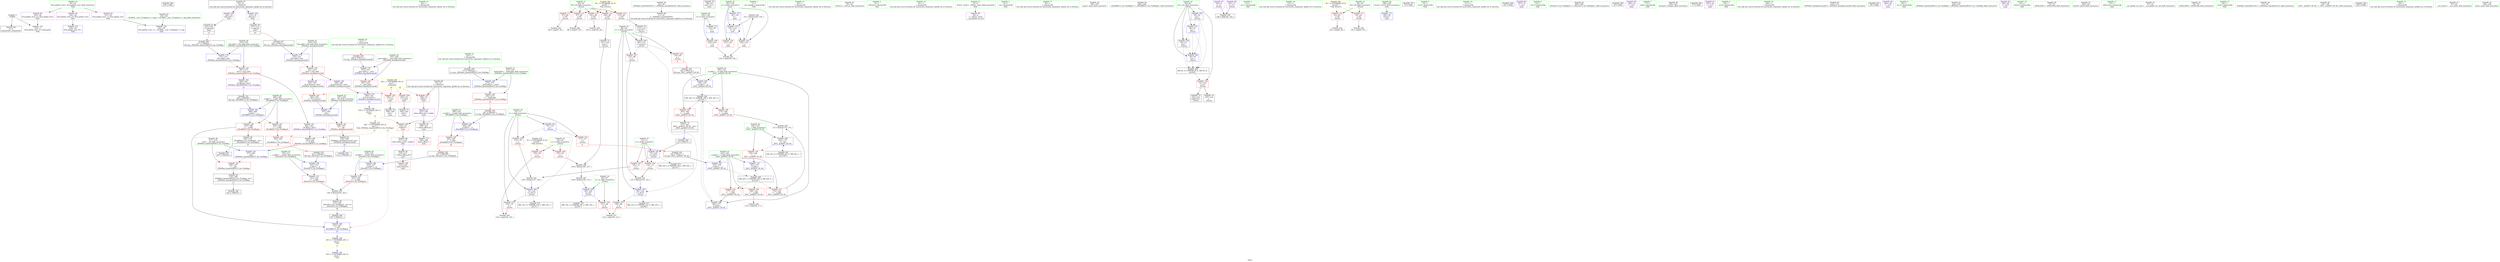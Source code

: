 digraph "SVFG" {
	label="SVFG";

	Node0x559c23ef0900 [shape=record,color=grey,label="{NodeID: 0\nNullPtr}"];
	Node0x559c23ef0900 -> Node0x559c23f0e1f0[style=solid];
	Node0x559c23ef0900 -> Node0x559c23f13c00[style=solid];
	Node0x559c23f39580 [shape=record,color=black,label="{NodeID: 346\n239 = PHI()\n}"];
	Node0x559c23f15080 [shape=record,color=blue,label="{NodeID: 180\n275\<--272\n__fmtfl.addr\<--__fmtfl\n_ZNSt8ios_base4setfESt13_Ios_Fmtflags\n}"];
	Node0x559c23f15080 -> Node0x559c23f132b0[style=dashed];
	Node0x559c23f0c310 [shape=record,color=purple,label="{NodeID: 97\n207\<--206\nvbase.offset.ptr\<--vtable\nmain\n}"];
	Node0x559c23f0c310 -> Node0x559c23f0ec70[style=solid];
	Node0x559c23efca30 [shape=record,color=green,label="{NodeID: 14\n82\<--1\n\<--dummyObj\nCan only get source location for instruction, argument, global var or function.}"];
	Node0x559c23f0ce70 [shape=record,color=red,label="{NodeID: 111\n87\<--60\n\<--Pd\n_Z3runv\n}"];
	Node0x559c23f0ce70 -> Node0x559c23f1aa20[style=solid];
	Node0x559c23f0b050 [shape=record,color=green,label="{NodeID: 28\n42\<--48\n_ZNSt8ios_base4InitD1Ev\<--_ZNSt8ios_base4InitD1Ev_field_insensitive\n}"];
	Node0x559c23f0b050 -> Node0x559c23f0e4f0[style=solid];
	Node0x559c23f12340 [shape=record,color=red,label="{NodeID: 125\n134\<--70\n\<--y\n_Z3runv\n}"];
	Node0x559c23f12340 -> Node0x559c23f1b4a0[style=solid];
	Node0x559c23f0bcd0 [shape=record,color=green,label="{NodeID: 42\n160\<--161\n__m.addr\<--__m.addr_field_insensitive\n_ZSt5__gcdIxET_S0_S0_\n}"];
	Node0x559c23f0bcd0 -> Node0x559c23f125b0[style=solid];
	Node0x559c23f0bcd0 -> Node0x559c23f12680[style=solid];
	Node0x559c23f0bcd0 -> Node0x559c23f14520[style=solid];
	Node0x559c23f0bcd0 -> Node0x559c23f14790[style=solid];
	Node0x559c23f12ea0 [shape=record,color=red,label="{NodeID: 139\n261\<--253\nthis1\<--this.addr\n_ZNSt8ios_base9precisionEl\n}"];
	Node0x559c23f12ea0 -> Node0x559c23f0c4b0[style=solid];
	Node0x559c23f12ea0 -> Node0x559c23f0c580[style=solid];
	Node0x559c23f0d940 [shape=record,color=green,label="{NodeID: 56\n273\<--274\nthis.addr\<--this.addr_field_insensitive\n_ZNSt8ios_base4setfESt13_Ios_Fmtflags\n}"];
	Node0x559c23f0d940 -> Node0x559c23f131e0[style=solid];
	Node0x559c23f0d940 -> Node0x559c23f14fb0[style=solid];
	Node0x559c23f13a00 [shape=record,color=blue,label="{NodeID: 153\n330\<--29\nllvm.global_ctors_0\<--\nGlob }"];
	Node0x559c23f0e5f0 [shape=record,color=black,label="{NodeID: 70\n188\<--95\nmain_ret\<--\nmain\n}"];
	Node0x559c23f1a2a0 [shape=record,color=grey,label="{NodeID: 250\n231 = Binary(230, 232, )\n}"];
	Node0x559c23f1a2a0 -> Node0x559c23f14ba0[style=solid];
	Node0x559c23f145f0 [shape=record,color=blue,label="{NodeID: 167\n162\<--159\n__n.addr\<--__n\n_ZSt5__gcdIxET_S0_S0_\n}"];
	Node0x559c23f145f0 -> Node0x559c23f25a40[style=dashed];
	Node0x559c23f0f150 [shape=record,color=black,label="{NodeID: 84\n295\<--310\n_ZStoRRSt13_Ios_FmtflagsS__ret\<--\n_ZStoRRSt13_Ios_FmtflagsS_\n|{<s0>15}}"];
	Node0x559c23f0f150:s0 -> Node0x559c23f39650[style=solid,color=blue];
	Node0x559c23f08070 [shape=record,color=green,label="{NodeID: 1\n7\<--1\n__dso_handle\<--dummyObj\nGlob }"];
	Node0x559c23f39650 [shape=record,color=black,label="{NodeID: 347\n287 = PHI(295, )\n}"];
	Node0x559c23f15150 [shape=record,color=blue,label="{NodeID: 181\n277\<--283\n__old\<--\n_ZNSt8ios_base4setfESt13_Ios_Fmtflags\n}"];
	Node0x559c23f15150 -> Node0x559c23f13380[style=dashed];
	Node0x559c23f0c3e0 [shape=record,color=purple,label="{NodeID: 98\n217\<--216\nvbase.offset.ptr4\<--vtable3\nmain\n}"];
	Node0x559c23f0c3e0 -> Node0x559c23f0ee10[style=solid];
	Node0x559c23f0a390 [shape=record,color=green,label="{NodeID: 15\n85\<--1\n\<--dummyObj\nCan only get source location for instruction, argument, global var or function.}"];
	Node0x559c23f0cf40 [shape=record,color=red,label="{NodeID: 112\n97\<--60\n\<--Pd\n_Z3runv\n}"];
	Node0x559c23f0cf40 -> Node0x559c23f1b1a0[style=solid];
	Node0x559c23f0b150 [shape=record,color=green,label="{NodeID: 29\n55\<--56\n_Z3runv\<--_Z3runv_field_insensitive\n}"];
	Node0x559c23f12410 [shape=record,color=red,label="{NodeID: 126\n122\<--72\n\<--z\n_Z3runv\n}"];
	Node0x559c23f12410 -> Node0x559c23f1a420[style=solid];
	Node0x559c23f0bda0 [shape=record,color=green,label="{NodeID: 43\n162\<--163\n__n.addr\<--__n.addr_field_insensitive\n_ZSt5__gcdIxET_S0_S0_\n}"];
	Node0x559c23f0bda0 -> Node0x559c23f12750[style=solid];
	Node0x559c23f0bda0 -> Node0x559c23f12820[style=solid];
	Node0x559c23f0bda0 -> Node0x559c23f128f0[style=solid];
	Node0x559c23f0bda0 -> Node0x559c23f145f0[style=solid];
	Node0x559c23f0bda0 -> Node0x559c23f14860[style=solid];
	Node0x559c23f12f70 [shape=record,color=red,label="{NodeID: 140\n265\<--255\n\<--__prec.addr\n_ZNSt8ios_base9precisionEl\n}"];
	Node0x559c23f12f70 -> Node0x559c23f14ee0[style=solid];
	Node0x559c23f0da10 [shape=record,color=green,label="{NodeID: 57\n275\<--276\n__fmtfl.addr\<--__fmtfl.addr_field_insensitive\n_ZNSt8ios_base4setfESt13_Ios_Fmtflags\n}"];
	Node0x559c23f0da10 -> Node0x559c23f132b0[style=solid];
	Node0x559c23f0da10 -> Node0x559c23f15080[style=solid];
	Node0x559c23f13b00 [shape=record,color=blue,label="{NodeID: 154\n331\<--30\nllvm.global_ctors_1\<--_GLOBAL__sub_I_Progbeat_0_1.cpp\nGlob }"];
	Node0x559c23f0e6c0 [shape=record,color=black,label="{NodeID: 71\n107\<--106\nconv\<--\n_Z3runv\n}"];
	Node0x559c23f0e6c0 -> Node0x559c23f19fa0[style=solid];
	Node0x559c23f2d130 [shape=record,color=yellow,style=double,label="{NodeID: 334\n24V_2 = CSCHI(MR_24V_1)\npts\{1 \}\nCS[]|{|<s1>11}}"];
	Node0x559c23f2d130 -> Node0x559c23f0cc00[style=dashed];
	Node0x559c23f2d130:s1 -> Node0x559c23f27d40[style=dashed,color=red];
	Node0x559c23f1a420 [shape=record,color=grey,label="{NodeID: 251\n124 = Binary(123, 122, )\n}"];
	Node0x559c23f1a420 -> Node0x559c23f142b0[style=solid];
	Node0x559c23f146c0 [shape=record,color=blue,label="{NodeID: 168\n164\<--175\n__t\<--rem\n_ZSt5__gcdIxET_S0_S0_\n}"];
	Node0x559c23f146c0 -> Node0x559c23f129c0[style=dashed];
	Node0x559c23f146c0 -> Node0x559c23f25540[style=dashed];
	Node0x559c23f0f220 [shape=record,color=black,label="{NodeID: 85\n313\<--324\n_ZStorSt13_Ios_FmtflagsS__ret\<--or\n_ZStorSt13_Ios_FmtflagsS_\n|{<s0>16}}"];
	Node0x559c23f0f220:s0 -> Node0x559c23f39910[style=solid,color=blue];
	Node0x559c23f08100 [shape=record,color=green,label="{NodeID: 2\n8\<--1\n_ZSt3cin\<--dummyObj\nGlob }"];
	Node0x559c23f39910 [shape=record,color=black,label="{NodeID: 348\n307 = PHI(313, )\n}"];
	Node0x559c23f39910 -> Node0x559c23f153c0[style=solid];
	Node0x559c23f15220 [shape=record,color=blue,label="{NodeID: 182\n298\<--296\n__a.addr\<--__a\n_ZStoRRSt13_Ios_FmtflagsS_\n}"];
	Node0x559c23f15220 -> Node0x559c23f13520[style=dashed];
	Node0x559c23f15220 -> Node0x559c23f135f0[style=dashed];
	Node0x559c23f0c4b0 [shape=record,color=purple,label="{NodeID: 99\n262\<--261\n_M_precision\<--this1\n_ZNSt8ios_base9precisionEl\n}"];
	Node0x559c23f0c4b0 -> Node0x559c23f13110[style=solid];
	Node0x559c23f0a450 [shape=record,color=green,label="{NodeID: 16\n91\<--1\n\<--dummyObj\nCan only get source location for instruction, argument, global var or function.}"];
	Node0x559c23f28b00 [shape=record,color=yellow,style=double,label="{NodeID: 279\n2V_1 = ENCHI(MR_2V_0)\npts\{59 \}\nFun[_Z3runv]}"];
	Node0x559c23f28b00 -> Node0x559c23f0ccd0[style=dashed];
	Node0x559c23f28b00 -> Node0x559c23f0cda0[style=dashed];
	Node0x559c23f0d010 [shape=record,color=red,label="{NodeID: 113\n102\<--60\n\<--Pd\n_Z3runv\n}"];
	Node0x559c23f0d010 -> Node0x559c23f1b020[style=solid];
	Node0x559c23f0b250 [shape=record,color=green,label="{NodeID: 30\n58\<--59\nn\<--n_field_insensitive\n_Z3runv\n}"];
	Node0x559c23f0b250 -> Node0x559c23f0ccd0[style=solid];
	Node0x559c23f0b250 -> Node0x559c23f0cda0[style=solid];
	Node0x559c23f29fe0 [shape=record,color=yellow,style=double,label="{NodeID: 293\n24V_1 = ENCHI(MR_24V_0)\npts\{1 \}\nFun[main]|{|<s3>10|<s4>10}}"];
	Node0x559c23f29fe0 -> Node0x559c23f0c990[style=dashed];
	Node0x559c23f29fe0 -> Node0x559c23f0ca60[style=dashed];
	Node0x559c23f29fe0 -> Node0x559c23f0cb30[style=dashed];
	Node0x559c23f29fe0:s3 -> Node0x559c23f13110[style=dashed,color=red];
	Node0x559c23f29fe0:s4 -> Node0x559c23f14ee0[style=dashed,color=red];
	Node0x559c23f124e0 [shape=record,color=red,label="{NodeID: 127\n126\<--72\n\<--z\n_Z3runv\n}"];
	Node0x559c23f124e0 -> Node0x559c23f1a5a0[style=solid];
	Node0x559c23f0be70 [shape=record,color=green,label="{NodeID: 44\n164\<--165\n__t\<--__t_field_insensitive\n_ZSt5__gcdIxET_S0_S0_\n}"];
	Node0x559c23f0be70 -> Node0x559c23f129c0[style=solid];
	Node0x559c23f0be70 -> Node0x559c23f146c0[style=solid];
	Node0x559c23f13040 [shape=record,color=red,label="{NodeID: 141\n268\<--257\n\<--__old\n_ZNSt8ios_base9precisionEl\n}"];
	Node0x559c23f13040 -> Node0x559c23f0efb0[style=solid];
	Node0x559c23f0dae0 [shape=record,color=green,label="{NodeID: 58\n277\<--278\n__old\<--__old_field_insensitive\n_ZNSt8ios_base4setfESt13_Ios_Fmtflags\n}"];
	Node0x559c23f0dae0 -> Node0x559c23f13380[style=solid];
	Node0x559c23f0dae0 -> Node0x559c23f15150[style=solid];
	Node0x559c23f13c00 [shape=record,color=blue, style = dotted,label="{NodeID: 155\n332\<--3\nllvm.global_ctors_2\<--dummyVal\nGlob }"];
	Node0x559c23f0e790 [shape=record,color=black,label="{NodeID: 72\n113\<--112\nconv10\<--\n_Z3runv\n}"];
	Node0x559c23f0e790 -> Node0x559c23f14040[style=solid];
	Node0x559c23f2d290 [shape=record,color=yellow,style=double,label="{NodeID: 335\n24V_3 = CSCHI(MR_24V_2)\npts\{1 \}\nCS[]}"];
	Node0x559c23f1a5a0 [shape=record,color=grey,label="{NodeID: 252\n128 = Binary(127, 126, )\n}"];
	Node0x559c23f1a5a0 -> Node0x559c23f14380[style=solid];
	Node0x559c23f14790 [shape=record,color=blue,label="{NodeID: 169\n160\<--177\n__m.addr\<--\n_ZSt5__gcdIxET_S0_S0_\n}"];
	Node0x559c23f14790 -> Node0x559c23f25040[style=dashed];
	Node0x559c23f0f2f0 [shape=record,color=purple,label="{NodeID: 86\n39\<--4\n\<--_ZStL8__ioinit\n__cxx_global_var_init\n}"];
	Node0x559c23f083b0 [shape=record,color=green,label="{NodeID: 3\n9\<--1\n.str\<--dummyObj\nGlob }"];
	Node0x559c23f39a70 [shape=record,color=black,label="{NodeID: 349\n271 = PHI(221, )\n0th arg _ZNSt8ios_base4setfESt13_Ios_Fmtflags }"];
	Node0x559c23f39a70 -> Node0x559c23f14fb0[style=solid];
	Node0x559c23f25040 [shape=record,color=black,label="{NodeID: 266\nMR_18V_3 = PHI(MR_18V_4, MR_18V_2, )\npts\{161 \}\n}"];
	Node0x559c23f25040 -> Node0x559c23f125b0[style=dashed];
	Node0x559c23f25040 -> Node0x559c23f12680[style=dashed];
	Node0x559c23f25040 -> Node0x559c23f14790[style=dashed];
	Node0x559c23f152f0 [shape=record,color=blue,label="{NodeID: 183\n300\<--297\n__b.addr\<--__b\n_ZStoRRSt13_Ios_FmtflagsS_\n}"];
	Node0x559c23f152f0 -> Node0x559c23f136c0[style=dashed];
	Node0x559c23f0c580 [shape=record,color=purple,label="{NodeID: 100\n266\<--261\n_M_precision2\<--this1\n_ZNSt8ios_base9precisionEl\n}"];
	Node0x559c23f0c580 -> Node0x559c23f14ee0[style=solid];
	Node0x559c23f0a550 [shape=record,color=green,label="{NodeID: 17\n95\<--1\n\<--dummyObj\nCan only get source location for instruction, argument, global var or function.}"];
	Node0x559c23f29420 [shape=record,color=yellow,style=double,label="{NodeID: 280\n4V_1 = ENCHI(MR_4V_0)\npts\{61 \}\nFun[_Z3runv]}"];
	Node0x559c23f29420 -> Node0x559c23f0ce70[style=dashed];
	Node0x559c23f29420 -> Node0x559c23f0cf40[style=dashed];
	Node0x559c23f29420 -> Node0x559c23f0d010[style=dashed];
	Node0x559c23f29420 -> Node0x559c23f0d0e0[style=dashed];
	Node0x559c23f29420 -> Node0x559c23f11b60[style=dashed];
	Node0x559c23f0d0e0 [shape=record,color=red,label="{NodeID: 114\n106\<--60\n\<--Pd\n_Z3runv\n}"];
	Node0x559c23f0d0e0 -> Node0x559c23f0e6c0[style=solid];
	Node0x559c23f0b320 [shape=record,color=green,label="{NodeID: 31\n60\<--61\nPd\<--Pd_field_insensitive\n_Z3runv\n}"];
	Node0x559c23f0b320 -> Node0x559c23f0ce70[style=solid];
	Node0x559c23f0b320 -> Node0x559c23f0cf40[style=solid];
	Node0x559c23f0b320 -> Node0x559c23f0d010[style=solid];
	Node0x559c23f0b320 -> Node0x559c23f0d0e0[style=solid];
	Node0x559c23f0b320 -> Node0x559c23f11b60[style=solid];
	Node0x559c23f125b0 [shape=record,color=red,label="{NodeID: 128\n173\<--160\n\<--__m.addr\n_ZSt5__gcdIxET_S0_S0_\n}"];
	Node0x559c23f125b0 -> Node0x559c23f1a120[style=solid];
	Node0x559c23f0bf40 [shape=record,color=green,label="{NodeID: 45\n186\<--187\nmain\<--main_field_insensitive\n}"];
	Node0x559c23f13110 [shape=record,color=red,label="{NodeID: 142\n263\<--262\n\<--_M_precision\n_ZNSt8ios_base9precisionEl\n}"];
	Node0x559c23f13110 -> Node0x559c23f14e10[style=solid];
	Node0x559c23f0dbb0 [shape=record,color=green,label="{NodeID: 59\n288\<--289\n_ZStoRRSt13_Ios_FmtflagsS_\<--_ZStoRRSt13_Ios_FmtflagsS__field_insensitive\n}"];
	Node0x559c23f13d00 [shape=record,color=blue,label="{NodeID: 156\n64\<--82\nres\<--\n_Z3runv\n}"];
	Node0x559c23f13d00 -> Node0x559c23f13dd0[style=dashed];
	Node0x559c23f13d00 -> Node0x559c23f13ea0[style=dashed];
	Node0x559c23f13d00 -> Node0x559c23f14450[style=dashed];
	Node0x559c23f13d00 -> Node0x559c23f25f40[style=dashed];
	Node0x559c23f0e860 [shape=record,color=black,label="{NodeID: 73\n142\<--141\ntobool19\<--\n_Z3runv\n}"];
	Node0x559c23f2d3f0 [shape=record,color=yellow,style=double,label="{NodeID: 336\n24V_2 = CSCHI(MR_24V_1)\npts\{1 \}\nCS[]|{<s0>11}}"];
	Node0x559c23f2d3f0:s0 -> Node0x559c23f2d290[style=dashed,color=blue];
	Node0x559c23f1a720 [shape=record,color=grey,label="{NodeID: 253\n324 = Binary(322, 323, )\n}"];
	Node0x559c23f1a720 -> Node0x559c23f0f220[style=solid];
	Node0x559c23f14860 [shape=record,color=blue,label="{NodeID: 170\n162\<--179\n__n.addr\<--\n_ZSt5__gcdIxET_S0_S0_\n}"];
	Node0x559c23f14860 -> Node0x559c23f25a40[style=dashed];
	Node0x559c23f0f3c0 [shape=record,color=purple,label="{NodeID: 87\n144\<--9\n\<--.str\n_Z3runv\n}"];
	Node0x559c23f0f3c0 -> Node0x559c23c222e0[style=solid];
	Node0x559c23f08440 [shape=record,color=green,label="{NodeID: 4\n11\<--1\n.str.1\<--dummyObj\nGlob }"];
	Node0x559c23f39bb0 [shape=record,color=black,label="{NodeID: 350\n272 = PHI(223, )\n1st arg _ZNSt8ios_base4setfESt13_Ios_Fmtflags }"];
	Node0x559c23f39bb0 -> Node0x559c23f15080[style=solid];
	Node0x559c23f25540 [shape=record,color=black,label="{NodeID: 267\nMR_22V_2 = PHI(MR_22V_3, MR_22V_1, )\npts\{165 \}\n}"];
	Node0x559c23f25540 -> Node0x559c23f146c0[style=dashed];
	Node0x559c23f153c0 [shape=record,color=blue,label="{NodeID: 184\n310\<--307\n\<--call\n_ZStoRRSt13_Ios_FmtflagsS_\n|{<s0>15}}"];
	Node0x559c23f153c0:s0 -> Node0x559c23f2d3f0[style=dashed,color=blue];
	Node0x559c23f0c650 [shape=record,color=purple,label="{NodeID: 101\n282\<--281\n_M_flags\<--this1\n_ZNSt8ios_base4setfESt13_Ios_Fmtflags\n}"];
	Node0x559c23f0c650 -> Node0x559c23f13450[style=solid];
	Node0x559c23f0a650 [shape=record,color=green,label="{NodeID: 18\n110\<--1\n\<--dummyObj\nCan only get source location for instruction, argument, global var or function.}"];
	Node0x559c23f29500 [shape=record,color=yellow,style=double,label="{NodeID: 281\n6V_1 = ENCHI(MR_6V_0)\npts\{63 \}\nFun[_Z3runv]}"];
	Node0x559c23f29500 -> Node0x559c23f11bf0[style=dashed];
	Node0x559c23f29500 -> Node0x559c23f11cc0[style=dashed];
	Node0x559c23f11b60 [shape=record,color=red,label="{NodeID: 115\n112\<--60\n\<--Pd\n_Z3runv\n}"];
	Node0x559c23f11b60 -> Node0x559c23f0e790[style=solid];
	Node0x559c23f0b3f0 [shape=record,color=green,label="{NodeID: 32\n62\<--63\nPg\<--Pg_field_insensitive\n_Z3runv\n}"];
	Node0x559c23f0b3f0 -> Node0x559c23f11bf0[style=solid];
	Node0x559c23f0b3f0 -> Node0x559c23f11cc0[style=solid];
	Node0x559c23f12680 [shape=record,color=red,label="{NodeID: 129\n182\<--160\n\<--__m.addr\n_ZSt5__gcdIxET_S0_S0_\n}"];
	Node0x559c23f12680 -> Node0x559c23f0ea00[style=solid];
	Node0x559c23f0c040 [shape=record,color=green,label="{NodeID: 46\n189\<--190\nretval\<--retval_field_insensitive\nmain\n}"];
	Node0x559c23f0c040 -> Node0x559c23f14930[style=solid];
	Node0x559c23f131e0 [shape=record,color=red,label="{NodeID: 143\n281\<--273\nthis1\<--this.addr\n_ZNSt8ios_base4setfESt13_Ios_Fmtflags\n}"];
	Node0x559c23f131e0 -> Node0x559c23f0c650[style=solid];
	Node0x559c23f131e0 -> Node0x559c23f0c720[style=solid];
	Node0x559c23f0dcb0 [shape=record,color=green,label="{NodeID: 60\n298\<--299\n__a.addr\<--__a.addr_field_insensitive\n_ZStoRRSt13_Ios_FmtflagsS_\n}"];
	Node0x559c23f0dcb0 -> Node0x559c23f13520[style=solid];
	Node0x559c23f0dcb0 -> Node0x559c23f135f0[style=solid];
	Node0x559c23f0dcb0 -> Node0x559c23f15220[style=solid];
	Node0x559c23f13dd0 [shape=record,color=blue,label="{NodeID: 157\n64\<--91\nres\<--\n_Z3runv\n}"];
	Node0x559c23f13dd0 -> Node0x559c23f13ea0[style=dashed];
	Node0x559c23f13dd0 -> Node0x559c23f14450[style=dashed];
	Node0x559c23f13dd0 -> Node0x559c23f25f40[style=dashed];
	Node0x559c23f0e930 [shape=record,color=black,label="{NodeID: 74\n143\<--141\n\<--\n_Z3runv\n}"];
	Node0x559c23f37e80 [shape=record,color=black,label="{NodeID: 337\n74 = PHI()\n}"];
	Node0x559c23f1a8a0 [shape=record,color=grey,label="{NodeID: 254\n84 = cmp(83, 85, )\n}"];
	Node0x559c23f14930 [shape=record,color=blue,label="{NodeID: 171\n189\<--95\nretval\<--\nmain\n}"];
	Node0x559c23f0f490 [shape=record,color=purple,label="{NodeID: 88\n145\<--11\n\<--.str.1\n_Z3runv\n}"];
	Node0x559c23f0f490 -> Node0x559c23c222e0[style=solid];
	Node0x559c23f084d0 [shape=record,color=green,label="{NodeID: 5\n13\<--1\n.str.2\<--dummyObj\nGlob }"];
	Node0x559c23f39cf0 [shape=record,color=black,label="{NodeID: 351\n296 = PHI(286, )\n0th arg _ZStoRRSt13_Ios_FmtflagsS_ }"];
	Node0x559c23f39cf0 -> Node0x559c23f15220[style=solid];
	Node0x559c23f25a40 [shape=record,color=black,label="{NodeID: 268\nMR_20V_3 = PHI(MR_20V_4, MR_20V_2, )\npts\{163 \}\n}"];
	Node0x559c23f25a40 -> Node0x559c23f12750[style=dashed];
	Node0x559c23f25a40 -> Node0x559c23f12820[style=dashed];
	Node0x559c23f25a40 -> Node0x559c23f128f0[style=dashed];
	Node0x559c23f25a40 -> Node0x559c23f14860[style=dashed];
	Node0x559c23f15490 [shape=record,color=blue,label="{NodeID: 185\n316\<--314\n__a.addr\<--__a\n_ZStorSt13_Ios_FmtflagsS_\n}"];
	Node0x559c23f15490 -> Node0x559c23f13860[style=dashed];
	Node0x559c23f0c720 [shape=record,color=purple,label="{NodeID: 102\n286\<--281\n_M_flags2\<--this1\n_ZNSt8ios_base4setfESt13_Ios_Fmtflags\n|{<s0>15}}"];
	Node0x559c23f0c720:s0 -> Node0x559c23f39cf0[style=solid,color=red];
	Node0x559c23f0a750 [shape=record,color=green,label="{NodeID: 19\n171\<--1\n\<--dummyObj\nCan only get source location for instruction, argument, global var or function.}"];
	Node0x559c23f11bf0 [shape=record,color=red,label="{NodeID: 116\n83\<--62\n\<--Pg\n_Z3runv\n}"];
	Node0x559c23f11bf0 -> Node0x559c23f1a8a0[style=solid];
	Node0x559c23f0b4c0 [shape=record,color=green,label="{NodeID: 33\n64\<--65\nres\<--res_field_insensitive\n_Z3runv\n}"];
	Node0x559c23f0b4c0 -> Node0x559c23f11d90[style=solid];
	Node0x559c23f0b4c0 -> Node0x559c23f13d00[style=solid];
	Node0x559c23f0b4c0 -> Node0x559c23f13dd0[style=solid];
	Node0x559c23f0b4c0 -> Node0x559c23f13ea0[style=solid];
	Node0x559c23f0b4c0 -> Node0x559c23f14450[style=solid];
	Node0x559c23f12750 [shape=record,color=red,label="{NodeID: 130\n169\<--162\n\<--__n.addr\n_ZSt5__gcdIxET_S0_S0_\n}"];
	Node0x559c23f12750 -> Node0x559c23f1aea0[style=solid];
	Node0x559c23f0c110 [shape=record,color=green,label="{NodeID: 47\n191\<--192\na\<--a_field_insensitive\nmain\n}"];
	Node0x559c23f0c110 -> Node0x559c23f12a90[style=solid];
	Node0x559c23f0c110 -> Node0x559c23f12b60[style=solid];
	Node0x559c23f0c110 -> Node0x559c23f14a00[style=solid];
	Node0x559c23f0c110 -> Node0x559c23f14ba0[style=solid];
	Node0x559c23f132b0 [shape=record,color=red,label="{NodeID: 144\n285\<--275\n\<--__fmtfl.addr\n_ZNSt8ios_base4setfESt13_Ios_Fmtflags\n|{<s0>15}}"];
	Node0x559c23f132b0:s0 -> Node0x559c23f39e30[style=solid,color=red];
	Node0x559c23f0dd80 [shape=record,color=green,label="{NodeID: 61\n300\<--301\n__b.addr\<--__b.addr_field_insensitive\n_ZStoRRSt13_Ios_FmtflagsS_\n}"];
	Node0x559c23f0dd80 -> Node0x559c23f136c0[style=solid];
	Node0x559c23f0dd80 -> Node0x559c23f152f0[style=solid];
	Node0x559c23f13ea0 [shape=record,color=blue,label="{NodeID: 158\n64\<--91\nres\<--\n_Z3runv\n}"];
	Node0x559c23f13ea0 -> Node0x559c23f14450[style=dashed];
	Node0x559c23f13ea0 -> Node0x559c23f25f40[style=dashed];
	Node0x559c23f0ea00 [shape=record,color=black,label="{NodeID: 75\n157\<--182\n_ZSt5__gcdIxET_S0_S0__ret\<--\n_ZSt5__gcdIxET_S0_S0_\n|{<s0>6}}"];
	Node0x559c23f0ea00:s0 -> Node0x559c23f39110[style=solid,color=blue];
	Node0x559c23f38d40 [shape=record,color=black,label="{NodeID: 338\n147 = PHI()\n}"];
	Node0x559c23f1aa20 [shape=record,color=grey,label="{NodeID: 255\n88 = cmp(87, 85, )\n}"];
	Node0x559c23f14a00 [shape=record,color=blue,label="{NodeID: 172\n191\<--95\na\<--\nmain\n}"];
	Node0x559c23f14a00 -> Node0x559c23f12a90[style=dashed];
	Node0x559c23f14a00 -> Node0x559c23f14ba0[style=dashed];
	Node0x559c23f0f560 [shape=record,color=purple,label="{NodeID: 89\n197\<--13\n\<--.str.2\nmain\n}"];
	Node0x559c23f08560 [shape=record,color=green,label="{NodeID: 6\n15\<--1\n.str.3\<--dummyObj\nGlob }"];
	Node0x559c23f39e30 [shape=record,color=black,label="{NodeID: 352\n297 = PHI(285, )\n1st arg _ZStoRRSt13_Ios_FmtflagsS_ }"];
	Node0x559c23f39e30 -> Node0x559c23f152f0[style=solid];
	Node0x559c23f25f40 [shape=record,color=black,label="{NodeID: 269\nMR_8V_9 = PHI(MR_8V_8, MR_8V_6, )\npts\{65 \}\n}"];
	Node0x559c23f25f40 -> Node0x559c23f11d90[style=dashed];
	Node0x559c23f15560 [shape=record,color=blue,label="{NodeID: 186\n318\<--315\n__b.addr\<--__b\n_ZStorSt13_Ios_FmtflagsS_\n}"];
	Node0x559c23f15560 -> Node0x559c23f13930[style=dashed];
	Node0x559c23f0c7f0 [shape=record,color=purple,label="{NodeID: 103\n210\<--24\nadd.ptr\<--\nmain\n}"];
	Node0x559c23f0c7f0 -> Node0x559c23f0ed40[style=solid];
	Node0x559c23f0a850 [shape=record,color=green,label="{NodeID: 20\n213\<--1\n\<--dummyObj\nCan only get source location for instruction, argument, global var or function.|{<s0>10}}"];
	Node0x559c23f0a850:s0 -> Node0x559c23f3a5b0[style=solid,color=red];
	Node0x559c23f11cc0 [shape=record,color=red,label="{NodeID: 117\n93\<--62\n\<--Pg\n_Z3runv\n}"];
	Node0x559c23f11cc0 -> Node0x559c23f1aba0[style=solid];
	Node0x559c23f0b590 [shape=record,color=green,label="{NodeID: 34\n66\<--67\nm\<--m_field_insensitive\n_Z3runv\n}"];
	Node0x559c23f0b590 -> Node0x559c23f11e60[style=solid];
	Node0x559c23f0b590 -> Node0x559c23f13f70[style=solid];
	Node0x559c23f12820 [shape=record,color=red,label="{NodeID: 131\n174\<--162\n\<--__n.addr\n_ZSt5__gcdIxET_S0_S0_\n}"];
	Node0x559c23f12820 -> Node0x559c23f1a120[style=solid];
	Node0x559c23f0d200 [shape=record,color=green,label="{NodeID: 48\n193\<--194\nb\<--b_field_insensitive\nmain\n}"];
	Node0x559c23f0d200 -> Node0x559c23f12c30[style=solid];
	Node0x559c23f0d200 -> Node0x559c23f14ad0[style=solid];
	Node0x559c23f13380 [shape=record,color=red,label="{NodeID: 145\n290\<--277\n\<--__old\n_ZNSt8ios_base4setfESt13_Ios_Fmtflags\n}"];
	Node0x559c23f13380 -> Node0x559c23f0f080[style=solid];
	Node0x559c23f0de50 [shape=record,color=green,label="{NodeID: 62\n308\<--309\n_ZStorSt13_Ios_FmtflagsS_\<--_ZStorSt13_Ios_FmtflagsS__field_insensitive\n}"];
	Node0x559c23f13f70 [shape=record,color=blue,label="{NodeID: 159\n66\<--109\nm\<--div\n_Z3runv\n}"];
	Node0x559c23f13f70 -> Node0x559c23f11e60[style=dashed];
	Node0x559c23f13f70 -> Node0x559c23f26440[style=dashed];
	Node0x559c23f0ead0 [shape=record,color=black,label="{NodeID: 76\n199\<--196\ncall\<--\nmain\n}"];
	Node0x559c23f38e10 [shape=record,color=black,label="{NodeID: 339\n40 = PHI()\n}"];
	Node0x559c23f1aba0 [shape=record,color=grey,label="{NodeID: 256\n94 = cmp(93, 95, )\n}"];
	Node0x559c23f14ad0 [shape=record,color=blue,label="{NodeID: 173\n193\<--95\nb\<--\nmain\n}"];
	Node0x559c23f14ad0 -> Node0x559c23f12c30[style=dashed];
	Node0x559c23f0f630 [shape=record,color=purple,label="{NodeID: 90\n198\<--15\n\<--.str.3\nmain\n}"];
	Node0x559c23f08620 [shape=record,color=green,label="{NodeID: 7\n17\<--1\nstdin\<--dummyObj\nGlob }"];
	Node0x559c23f39f70 [shape=record,color=black,label="{NodeID: 353\n158 = PHI(116, )\n0th arg _ZSt5__gcdIxET_S0_S0_ }"];
	Node0x559c23f39f70 -> Node0x559c23f14520[style=solid];
	Node0x559c23f26440 [shape=record,color=black,label="{NodeID: 270\nMR_10V_3 = PHI(MR_10V_2, MR_10V_1, )\npts\{67 \}\n}"];
	Node0x559c23f0c8c0 [shape=record,color=purple,label="{NodeID: 104\n220\<--24\nadd.ptr6\<--\nmain\n}"];
	Node0x559c23f0c8c0 -> Node0x559c23f0eee0[style=solid];
	Node0x559c23f0a950 [shape=record,color=green,label="{NodeID: 21\n223\<--1\n\<--dummyObj\nCan only get source location for instruction, argument, global var or function.|{<s0>11}}"];
	Node0x559c23f0a950:s0 -> Node0x559c23f39bb0[style=solid,color=red];
	Node0x559c23f11d90 [shape=record,color=red,label="{NodeID: 118\n141\<--64\n\<--res\n_Z3runv\n}"];
	Node0x559c23f11d90 -> Node0x559c23f0e860[style=solid];
	Node0x559c23f11d90 -> Node0x559c23f0e930[style=solid];
	Node0x559c23f0b660 [shape=record,color=green,label="{NodeID: 35\n68\<--69\nx\<--x_field_insensitive\n_Z3runv\n}"];
	Node0x559c23f0b660 -> Node0x559c23f11f30[style=solid];
	Node0x559c23f0b660 -> Node0x559c23f12000[style=solid];
	Node0x559c23f0b660 -> Node0x559c23f120d0[style=solid];
	Node0x559c23f0b660 -> Node0x559c23f14040[style=solid];
	Node0x559c23f0b660 -> Node0x559c23f142b0[style=solid];
	Node0x559c23f128f0 [shape=record,color=red,label="{NodeID: 132\n177\<--162\n\<--__n.addr\n_ZSt5__gcdIxET_S0_S0_\n}"];
	Node0x559c23f128f0 -> Node0x559c23f14790[style=solid];
	Node0x559c23f0d2d0 [shape=record,color=green,label="{NodeID: 49\n200\<--201\nfreopen\<--freopen_field_insensitive\n}"];
	Node0x559c23f13450 [shape=record,color=red,label="{NodeID: 146\n283\<--282\n\<--_M_flags\n_ZNSt8ios_base4setfESt13_Ios_Fmtflags\n}"];
	Node0x559c23f13450 -> Node0x559c23f15150[style=solid];
	Node0x559c23f0df50 [shape=record,color=green,label="{NodeID: 63\n316\<--317\n__a.addr\<--__a.addr_field_insensitive\n_ZStorSt13_Ios_FmtflagsS_\n}"];
	Node0x559c23f0df50 -> Node0x559c23f13860[style=solid];
	Node0x559c23f0df50 -> Node0x559c23f15490[style=solid];
	Node0x559c23f14040 [shape=record,color=blue,label="{NodeID: 160\n68\<--113\nx\<--conv10\n_Z3runv\n}"];
	Node0x559c23f14040 -> Node0x559c23f11f30[style=dashed];
	Node0x559c23f14040 -> Node0x559c23f12000[style=dashed];
	Node0x559c23f14040 -> Node0x559c23f142b0[style=dashed];
	Node0x559c23f0eba0 [shape=record,color=black,label="{NodeID: 77\n205\<--202\ncall1\<--\nmain\n}"];
	Node0x559c23f38ee0 [shape=record,color=black,label="{NodeID: 340\n77 = PHI()\n}"];
	Node0x559c23f1ad20 [shape=record,color=grey,label="{NodeID: 257\n132 = cmp(130, 131, )\n}"];
	Node0x559c23f14ba0 [shape=record,color=blue,label="{NodeID: 174\n191\<--231\na\<--inc\nmain\n}"];
	Node0x559c23f14ba0 -> Node0x559c23f12a90[style=dashed];
	Node0x559c23f14ba0 -> Node0x559c23f12b60[style=dashed];
	Node0x559c23f14ba0 -> Node0x559c23f14ba0[style=dashed];
	Node0x559c23f0f700 [shape=record,color=purple,label="{NodeID: 91\n203\<--18\n\<--.str.4\nmain\n}"];
	Node0x559c23efc4b0 [shape=record,color=green,label="{NodeID: 8\n18\<--1\n.str.4\<--dummyObj\nGlob }"];
	Node0x559c23f3a0b0 [shape=record,color=black,label="{NodeID: 354\n159 = PHI(117, )\n1st arg _ZSt5__gcdIxET_S0_S0_ }"];
	Node0x559c23f3a0b0 -> Node0x559c23f145f0[style=solid];
	Node0x559c23f26940 [shape=record,color=black,label="{NodeID: 271\nMR_12V_4 = PHI(MR_12V_3, MR_12V_1, )\npts\{69 \}\n}"];
	Node0x559c23f0c990 [shape=record,color=red,label="{NodeID: 105\n196\<--17\n\<--stdin\nmain\n}"];
	Node0x559c23f0c990 -> Node0x559c23f0ead0[style=solid];
	Node0x559c23f0aa50 [shape=record,color=green,label="{NodeID: 22\n232\<--1\n\<--dummyObj\nCan only get source location for instruction, argument, global var or function.}"];
	Node0x559c23f11e60 [shape=record,color=red,label="{NodeID: 119\n131\<--66\n\<--m\n_Z3runv\n}"];
	Node0x559c23f11e60 -> Node0x559c23f1ad20[style=solid];
	Node0x559c23f0b730 [shape=record,color=green,label="{NodeID: 36\n70\<--71\ny\<--y_field_insensitive\n_Z3runv\n}"];
	Node0x559c23f0b730 -> Node0x559c23f121a0[style=solid];
	Node0x559c23f0b730 -> Node0x559c23f12270[style=solid];
	Node0x559c23f0b730 -> Node0x559c23f12340[style=solid];
	Node0x559c23f0b730 -> Node0x559c23f14110[style=solid];
	Node0x559c23f0b730 -> Node0x559c23f14380[style=solid];
	Node0x559c23f129c0 [shape=record,color=red,label="{NodeID: 133\n179\<--164\n\<--__t\n_ZSt5__gcdIxET_S0_S0_\n}"];
	Node0x559c23f129c0 -> Node0x559c23f14860[style=solid];
	Node0x559c23f0d3d0 [shape=record,color=green,label="{NodeID: 50\n214\<--215\n_ZNSt8ios_base9precisionEl\<--_ZNSt8ios_base9precisionEl_field_insensitive\n}"];
	Node0x559c23f13520 [shape=record,color=red,label="{NodeID: 147\n304\<--298\n\<--__a.addr\n_ZStoRRSt13_Ios_FmtflagsS_\n}"];
	Node0x559c23f13520 -> Node0x559c23f13790[style=solid];
	Node0x559c23f0e020 [shape=record,color=green,label="{NodeID: 64\n318\<--319\n__b.addr\<--__b.addr_field_insensitive\n_ZStorSt13_Ios_FmtflagsS_\n}"];
	Node0x559c23f0e020 -> Node0x559c23f13930[style=solid];
	Node0x559c23f0e020 -> Node0x559c23f15560[style=solid];
	Node0x559c23f14110 [shape=record,color=blue,label="{NodeID: 161\n70\<--110\ny\<--\n_Z3runv\n}"];
	Node0x559c23f14110 -> Node0x559c23f121a0[style=dashed];
	Node0x559c23f14110 -> Node0x559c23f12270[style=dashed];
	Node0x559c23f14110 -> Node0x559c23f14380[style=dashed];
	Node0x559c23f0ec70 [shape=record,color=black,label="{NodeID: 78\n208\<--207\n\<--vbase.offset.ptr\nmain\n}"];
	Node0x559c23f0ec70 -> Node0x559c23f12d00[style=solid];
	Node0x559c23f39040 [shape=record,color=black,label="{NodeID: 341\n80 = PHI()\n}"];
	Node0x559c23f1aea0 [shape=record,color=grey,label="{NodeID: 258\n170 = cmp(169, 171, )\n}"];
	Node0x559c23f14c70 [shape=record,color=blue,label="{NodeID: 175\n253\<--251\nthis.addr\<--this\n_ZNSt8ios_base9precisionEl\n}"];
	Node0x559c23f14c70 -> Node0x559c23f12ea0[style=dashed];
	Node0x559c23f0f7d0 [shape=record,color=purple,label="{NodeID: 92\n204\<--20\n\<--.str.5\nmain\n}"];
	Node0x559c23efc570 [shape=record,color=green,label="{NodeID: 9\n20\<--1\n.str.5\<--dummyObj\nGlob }"];
	Node0x559c23f3a1f0 [shape=record,color=black,label="{NodeID: 355\n314 = PHI(305, )\n0th arg _ZStorSt13_Ios_FmtflagsS_ }"];
	Node0x559c23f3a1f0 -> Node0x559c23f15490[style=solid];
	Node0x559c23f26e40 [shape=record,color=black,label="{NodeID: 272\nMR_14V_4 = PHI(MR_14V_3, MR_14V_1, )\npts\{71 \}\n}"];
	Node0x559c23f0ca60 [shape=record,color=red,label="{NodeID: 106\n202\<--22\n\<--stdout\nmain\n}"];
	Node0x559c23f0ca60 -> Node0x559c23f0eba0[style=solid];
	Node0x559c23f0ab50 [shape=record,color=green,label="{NodeID: 23\n4\<--6\n_ZStL8__ioinit\<--_ZStL8__ioinit_field_insensitive\nGlob }"];
	Node0x559c23f0ab50 -> Node0x559c23f0f2f0[style=solid];
	Node0x559c23f11f30 [shape=record,color=red,label="{NodeID: 120\n116\<--68\n\<--x\n_Z3runv\n|{<s0>6}}"];
	Node0x559c23f11f30:s0 -> Node0x559c23f39f70[style=solid,color=red];
	Node0x559c23f0b800 [shape=record,color=green,label="{NodeID: 37\n72\<--73\nz\<--z_field_insensitive\n_Z3runv\n}"];
	Node0x559c23f0b800 -> Node0x559c23f12410[style=solid];
	Node0x559c23f0b800 -> Node0x559c23f124e0[style=solid];
	Node0x559c23f0b800 -> Node0x559c23f141e0[style=solid];
	Node0x559c23f12a90 [shape=record,color=red,label="{NodeID: 134\n230\<--191\n\<--a\nmain\n}"];
	Node0x559c23f12a90 -> Node0x559c23f1a2a0[style=solid];
	Node0x559c23f12a90 -> Node0x559c23f1b320[style=solid];
	Node0x559c23f0d4d0 [shape=record,color=green,label="{NodeID: 51\n224\<--225\n_ZNSt8ios_base4setfESt13_Ios_Fmtflags\<--_ZNSt8ios_base4setfESt13_Ios_Fmtflags_field_insensitive\n}"];
	Node0x559c23f135f0 [shape=record,color=red,label="{NodeID: 148\n310\<--298\n\<--__a.addr\n_ZStoRRSt13_Ios_FmtflagsS_\n}"];
	Node0x559c23f135f0 -> Node0x559c23f0f150[style=solid];
	Node0x559c23f135f0 -> Node0x559c23f153c0[style=solid];
	Node0x559c23f0e0f0 [shape=record,color=green,label="{NodeID: 65\n30\<--326\n_GLOBAL__sub_I_Progbeat_0_1.cpp\<--_GLOBAL__sub_I_Progbeat_0_1.cpp_field_insensitive\n}"];
	Node0x559c23f0e0f0 -> Node0x559c23f13b00[style=solid];
	Node0x559c23f141e0 [shape=record,color=blue,label="{NodeID: 162\n72\<--118\nz\<--call11\n_Z3runv\n}"];
	Node0x559c23f141e0 -> Node0x559c23f12410[style=dashed];
	Node0x559c23f141e0 -> Node0x559c23f124e0[style=dashed];
	Node0x559c23f141e0 -> Node0x559c23f27340[style=dashed];
	Node0x559c23f0ed40 [shape=record,color=black,label="{NodeID: 79\n211\<--210\n\<--add.ptr\nmain\n|{<s0>10}}"];
	Node0x559c23f0ed40:s0 -> Node0x559c23f3a470[style=solid,color=red];
	Node0x559c23f39110 [shape=record,color=black,label="{NodeID: 342\n118 = PHI(157, )\n}"];
	Node0x559c23f39110 -> Node0x559c23f141e0[style=solid];
	Node0x559c23f1b020 [shape=record,color=grey,label="{NodeID: 259\n103 = cmp(102, 95, )\n}"];
	Node0x559c23f14d40 [shape=record,color=blue,label="{NodeID: 176\n255\<--252\n__prec.addr\<--__prec\n_ZNSt8ios_base9precisionEl\n}"];
	Node0x559c23f14d40 -> Node0x559c23f12f70[style=dashed];
	Node0x559c23f0f8a0 [shape=record,color=purple,label="{NodeID: 93\n238\<--26\n\<--.str.6\nmain\n}"];
	Node0x559c23efc630 [shape=record,color=green,label="{NodeID: 10\n22\<--1\nstdout\<--dummyObj\nGlob }"];
	Node0x559c23f3a330 [shape=record,color=black,label="{NodeID: 356\n315 = PHI(306, )\n1st arg _ZStorSt13_Ios_FmtflagsS_ }"];
	Node0x559c23f3a330 -> Node0x559c23f15560[style=solid];
	Node0x559c23f27340 [shape=record,color=black,label="{NodeID: 273\nMR_16V_3 = PHI(MR_16V_2, MR_16V_1, )\npts\{73 \}\n}"];
	Node0x559c23f0cb30 [shape=record,color=red,label="{NodeID: 107\n206\<--25\nvtable\<--\nmain\n}"];
	Node0x559c23f0cb30 -> Node0x559c23f0c310[style=solid];
	Node0x559c23f0ac50 [shape=record,color=green,label="{NodeID: 24\n28\<--32\nllvm.global_ctors\<--llvm.global_ctors_field_insensitive\nGlob }"];
	Node0x559c23f0ac50 -> Node0x559c23f0f970[style=solid];
	Node0x559c23f0ac50 -> Node0x559c23f0fa70[style=solid];
	Node0x559c23f0ac50 -> Node0x559c23f0c210[style=solid];
	Node0x559c23f12000 [shape=record,color=red,label="{NodeID: 121\n123\<--68\n\<--x\n_Z3runv\n}"];
	Node0x559c23f12000 -> Node0x559c23f1a420[style=solid];
	Node0x559c23f0b8d0 [shape=record,color=green,label="{NodeID: 38\n75\<--76\n_ZNSirsERx\<--_ZNSirsERx_field_insensitive\n}"];
	Node0x559c23f12b60 [shape=record,color=red,label="{NodeID: 135\n237\<--191\n\<--a\nmain\n}"];
	Node0x559c23f0d5d0 [shape=record,color=green,label="{NodeID: 52\n240\<--241\nprintf\<--printf_field_insensitive\n}"];
	Node0x559c23f136c0 [shape=record,color=red,label="{NodeID: 149\n306\<--300\n\<--__b.addr\n_ZStoRRSt13_Ios_FmtflagsS_\n|{<s0>16}}"];
	Node0x559c23f136c0:s0 -> Node0x559c23f3a330[style=solid,color=red];
	Node0x559c23f0e1f0 [shape=record,color=black,label="{NodeID: 66\n2\<--3\ndummyVal\<--dummyVal\n}"];
	Node0x559c23c222e0 [shape=record,color=black,label="{NodeID: 246\n146 = PHI(144, 145, )\n}"];
	Node0x559c23f142b0 [shape=record,color=blue,label="{NodeID: 163\n68\<--124\nx\<--div12\n_Z3runv\n}"];
	Node0x559c23f142b0 -> Node0x559c23f120d0[style=dashed];
	Node0x559c23f142b0 -> Node0x559c23f26940[style=dashed];
	Node0x559c23f0ee10 [shape=record,color=black,label="{NodeID: 80\n218\<--217\n\<--vbase.offset.ptr4\nmain\n}"];
	Node0x559c23f0ee10 -> Node0x559c23f12dd0[style=solid];
	Node0x559c23f392d0 [shape=record,color=black,label="{NodeID: 343\n212 = PHI(250, )\n}"];
	Node0x559c23f1b1a0 [shape=record,color=grey,label="{NodeID: 260\n98 = cmp(97, 95, )\n}"];
	Node0x559c23f14e10 [shape=record,color=blue,label="{NodeID: 177\n257\<--263\n__old\<--\n_ZNSt8ios_base9precisionEl\n}"];
	Node0x559c23f14e10 -> Node0x559c23f13040[style=dashed];
	Node0x559c23f0f970 [shape=record,color=purple,label="{NodeID: 94\n330\<--28\nllvm.global_ctors_0\<--llvm.global_ctors\nGlob }"];
	Node0x559c23f0f970 -> Node0x559c23f13a00[style=solid];
	Node0x559c23efc730 [shape=record,color=green,label="{NodeID: 11\n23\<--1\n_ZSt4cout\<--dummyObj\nGlob }"];
	Node0x559c23f3a470 [shape=record,color=black,label="{NodeID: 357\n251 = PHI(211, )\n0th arg _ZNSt8ios_base9precisionEl }"];
	Node0x559c23f3a470 -> Node0x559c23f14c70[style=solid];
	Node0x559c23f0cc00 [shape=record,color=red,label="{NodeID: 108\n216\<--25\nvtable3\<--\nmain\n}"];
	Node0x559c23f0cc00 -> Node0x559c23f0c3e0[style=solid];
	Node0x559c23f0ad50 [shape=record,color=green,label="{NodeID: 25\n33\<--34\n__cxx_global_var_init\<--__cxx_global_var_init_field_insensitive\n}"];
	Node0x559c23f120d0 [shape=record,color=red,label="{NodeID: 122\n130\<--68\n\<--x\n_Z3runv\n}"];
	Node0x559c23f120d0 -> Node0x559c23f1ad20[style=solid];
	Node0x559c23f0b9d0 [shape=record,color=green,label="{NodeID: 39\n78\<--79\n_ZNSirsERi\<--_ZNSirsERi_field_insensitive\n}"];
	Node0x559c23f12c30 [shape=record,color=red,label="{NodeID: 136\n234\<--193\n\<--b\nmain\n}"];
	Node0x559c23f12c30 -> Node0x559c23f1b320[style=solid];
	Node0x559c23f0d6d0 [shape=record,color=green,label="{NodeID: 53\n253\<--254\nthis.addr\<--this.addr_field_insensitive\n_ZNSt8ios_base9precisionEl\n}"];
	Node0x559c23f0d6d0 -> Node0x559c23f12ea0[style=solid];
	Node0x559c23f0d6d0 -> Node0x559c23f14c70[style=solid];
	Node0x559c23f13790 [shape=record,color=red,label="{NodeID: 150\n305\<--304\n\<--\n_ZStoRRSt13_Ios_FmtflagsS_\n|{<s0>16}}"];
	Node0x559c23f13790:s0 -> Node0x559c23f3a1f0[style=solid,color=red];
	Node0x559c23f0e2f0 [shape=record,color=black,label="{NodeID: 67\n24\<--23\n\<--_ZSt4cout\nCan only get source location for instruction, argument, global var or function.}"];
	Node0x559c23f0e2f0 -> Node0x559c23f0c7f0[style=solid];
	Node0x559c23f0e2f0 -> Node0x559c23f0c8c0[style=solid];
	Node0x559c23f19e20 [shape=record,color=grey,label="{NodeID: 247\n109 = Binary(108, 110, )\n}"];
	Node0x559c23f19e20 -> Node0x559c23f13f70[style=solid];
	Node0x559c23f14380 [shape=record,color=blue,label="{NodeID: 164\n70\<--128\ny\<--div13\n_Z3runv\n}"];
	Node0x559c23f14380 -> Node0x559c23f12340[style=dashed];
	Node0x559c23f14380 -> Node0x559c23f26e40[style=dashed];
	Node0x559c23f0eee0 [shape=record,color=black,label="{NodeID: 81\n221\<--220\n\<--add.ptr6\nmain\n|{<s0>11}}"];
	Node0x559c23f0eee0:s0 -> Node0x559c23f39a70[style=solid,color=red];
	Node0x559c23f393a0 [shape=record,color=black,label="{NodeID: 344\n222 = PHI(270, )\n}"];
	Node0x559c23f1b320 [shape=record,color=grey,label="{NodeID: 261\n235 = cmp(230, 234, )\n}"];
	Node0x559c23f14ee0 [shape=record,color=blue,label="{NodeID: 178\n266\<--265\n_M_precision2\<--\n_ZNSt8ios_base9precisionEl\n|{<s0>10}}"];
	Node0x559c23f14ee0:s0 -> Node0x559c23f2d130[style=dashed,color=blue];
	Node0x559c23f0fa70 [shape=record,color=purple,label="{NodeID: 95\n331\<--28\nllvm.global_ctors_1\<--llvm.global_ctors\nGlob }"];
	Node0x559c23f0fa70 -> Node0x559c23f13b00[style=solid];
	Node0x559c23efc830 [shape=record,color=green,label="{NodeID: 12\n26\<--1\n.str.6\<--dummyObj\nGlob }"];
	Node0x559c23f3a5b0 [shape=record,color=black,label="{NodeID: 358\n252 = PHI(213, )\n1st arg _ZNSt8ios_base9precisionEl }"];
	Node0x559c23f3a5b0 -> Node0x559c23f14d40[style=solid];
	Node0x559c23f27d40 [shape=record,color=yellow,style=double,label="{NodeID: 275\n24V_1 = ENCHI(MR_24V_0)\npts\{1 \}\nFun[_ZNSt8ios_base4setfESt13_Ios_Fmtflags]|{|<s1>15|<s2>15}}"];
	Node0x559c23f27d40 -> Node0x559c23f13450[style=dashed];
	Node0x559c23f27d40:s1 -> Node0x559c23f13790[style=dashed,color=red];
	Node0x559c23f27d40:s2 -> Node0x559c23f153c0[style=dashed,color=red];
	Node0x559c23f0ccd0 [shape=record,color=red,label="{NodeID: 109\n105\<--58\n\<--n\n_Z3runv\n}"];
	Node0x559c23f0ccd0 -> Node0x559c23f19fa0[style=solid];
	Node0x559c23f0ae50 [shape=record,color=green,label="{NodeID: 26\n37\<--38\n_ZNSt8ios_base4InitC1Ev\<--_ZNSt8ios_base4InitC1Ev_field_insensitive\n}"];
	Node0x559c23f121a0 [shape=record,color=red,label="{NodeID: 123\n117\<--70\n\<--y\n_Z3runv\n|{<s0>6}}"];
	Node0x559c23f121a0:s0 -> Node0x559c23f3a0b0[style=solid,color=red];
	Node0x559c23f0bad0 [shape=record,color=green,label="{NodeID: 40\n119\<--120\n_ZSt5__gcdIxET_S0_S0_\<--_ZSt5__gcdIxET_S0_S0__field_insensitive\n}"];
	Node0x559c23f12d00 [shape=record,color=red,label="{NodeID: 137\n209\<--208\nvbase.offset\<--\nmain\n}"];
	Node0x559c23f0d7a0 [shape=record,color=green,label="{NodeID: 54\n255\<--256\n__prec.addr\<--__prec.addr_field_insensitive\n_ZNSt8ios_base9precisionEl\n}"];
	Node0x559c23f0d7a0 -> Node0x559c23f12f70[style=solid];
	Node0x559c23f0d7a0 -> Node0x559c23f14d40[style=solid];
	Node0x559c23f13860 [shape=record,color=red,label="{NodeID: 151\n322\<--316\n\<--__a.addr\n_ZStorSt13_Ios_FmtflagsS_\n}"];
	Node0x559c23f13860 -> Node0x559c23f1a720[style=solid];
	Node0x559c23f0e3f0 [shape=record,color=black,label="{NodeID: 68\n25\<--23\n\<--_ZSt4cout\nCan only get source location for instruction, argument, global var or function.}"];
	Node0x559c23f0e3f0 -> Node0x559c23f0cb30[style=solid];
	Node0x559c23f0e3f0 -> Node0x559c23f0cc00[style=solid];
	Node0x559c23f19fa0 [shape=record,color=grey,label="{NodeID: 248\n108 = Binary(105, 107, )\n}"];
	Node0x559c23f19fa0 -> Node0x559c23f19e20[style=solid];
	Node0x559c23f14450 [shape=record,color=blue,label="{NodeID: 165\n64\<--91\nres\<--\n_Z3runv\n}"];
	Node0x559c23f14450 -> Node0x559c23f25f40[style=dashed];
	Node0x559c23f0efb0 [shape=record,color=black,label="{NodeID: 82\n250\<--268\n_ZNSt8ios_base9precisionEl_ret\<--\n_ZNSt8ios_base9precisionEl\n|{<s0>10}}"];
	Node0x559c23f0efb0:s0 -> Node0x559c23f392d0[style=solid,color=blue];
	Node0x559c23f394b0 [shape=record,color=black,label="{NodeID: 345\n228 = PHI()\n}"];
	Node0x559c23f1b4a0 [shape=record,color=grey,label="{NodeID: 262\n136 = cmp(134, 135, )\n}"];
	Node0x559c23f14fb0 [shape=record,color=blue,label="{NodeID: 179\n273\<--271\nthis.addr\<--this\n_ZNSt8ios_base4setfESt13_Ios_Fmtflags\n}"];
	Node0x559c23f14fb0 -> Node0x559c23f131e0[style=dashed];
	Node0x559c23f0c210 [shape=record,color=purple,label="{NodeID: 96\n332\<--28\nllvm.global_ctors_2\<--llvm.global_ctors\nGlob }"];
	Node0x559c23f0c210 -> Node0x559c23f13c00[style=solid];
	Node0x559c23efc930 [shape=record,color=green,label="{NodeID: 13\n29\<--1\n\<--dummyObj\nCan only get source location for instruction, argument, global var or function.}"];
	Node0x559c23f0cda0 [shape=record,color=red,label="{NodeID: 110\n135\<--58\n\<--n\n_Z3runv\n}"];
	Node0x559c23f0cda0 -> Node0x559c23f1b4a0[style=solid];
	Node0x559c23f0af50 [shape=record,color=green,label="{NodeID: 27\n43\<--44\n__cxa_atexit\<--__cxa_atexit_field_insensitive\n}"];
	Node0x559c23f12270 [shape=record,color=red,label="{NodeID: 124\n127\<--70\n\<--y\n_Z3runv\n}"];
	Node0x559c23f12270 -> Node0x559c23f1a5a0[style=solid];
	Node0x559c23f0bbd0 [shape=record,color=green,label="{NodeID: 41\n148\<--149\nputs\<--puts_field_insensitive\n}"];
	Node0x559c23f12dd0 [shape=record,color=red,label="{NodeID: 138\n219\<--218\nvbase.offset5\<--\nmain\n}"];
	Node0x559c23f0d870 [shape=record,color=green,label="{NodeID: 55\n257\<--258\n__old\<--__old_field_insensitive\n_ZNSt8ios_base9precisionEl\n}"];
	Node0x559c23f0d870 -> Node0x559c23f13040[style=solid];
	Node0x559c23f0d870 -> Node0x559c23f14e10[style=solid];
	Node0x559c23f13930 [shape=record,color=red,label="{NodeID: 152\n323\<--318\n\<--__b.addr\n_ZStorSt13_Ios_FmtflagsS_\n}"];
	Node0x559c23f13930 -> Node0x559c23f1a720[style=solid];
	Node0x559c23f0e4f0 [shape=record,color=black,label="{NodeID: 69\n41\<--42\n\<--_ZNSt8ios_base4InitD1Ev\nCan only get source location for instruction, argument, global var or function.}"];
	Node0x559c23f1a120 [shape=record,color=grey,label="{NodeID: 249\n175 = Binary(173, 174, )\n}"];
	Node0x559c23f1a120 -> Node0x559c23f146c0[style=solid];
	Node0x559c23f14520 [shape=record,color=blue,label="{NodeID: 166\n160\<--158\n__m.addr\<--__m\n_ZSt5__gcdIxET_S0_S0_\n}"];
	Node0x559c23f14520 -> Node0x559c23f25040[style=dashed];
	Node0x559c23f0f080 [shape=record,color=black,label="{NodeID: 83\n270\<--290\n_ZNSt8ios_base4setfESt13_Ios_Fmtflags_ret\<--\n_ZNSt8ios_base4setfESt13_Ios_Fmtflags\n|{<s0>11}}"];
	Node0x559c23f0f080:s0 -> Node0x559c23f393a0[style=solid,color=blue];
}
